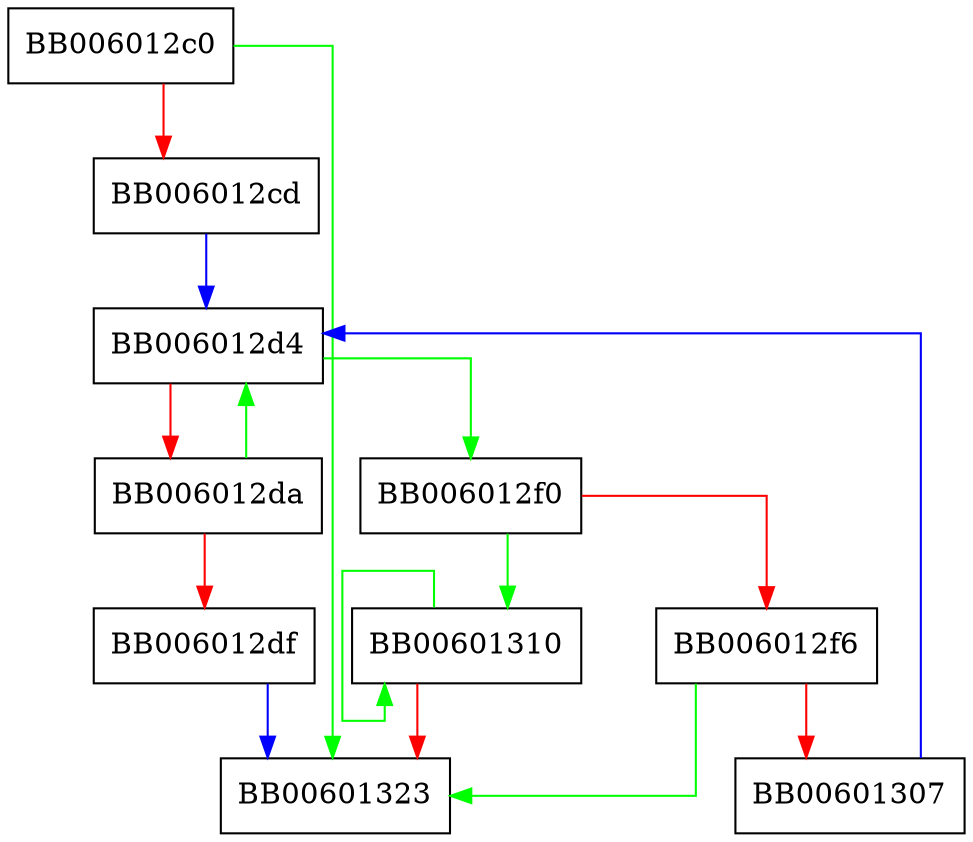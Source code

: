 digraph OPENSSL_ia32_rdrand_bytes {
  node [shape="box"];
  graph [splines=ortho];
  BB006012c0 -> BB00601323 [color="green"];
  BB006012c0 -> BB006012cd [color="red"];
  BB006012cd -> BB006012d4 [color="blue"];
  BB006012d4 -> BB006012f0 [color="green"];
  BB006012d4 -> BB006012da [color="red"];
  BB006012da -> BB006012d4 [color="green"];
  BB006012da -> BB006012df [color="red"];
  BB006012df -> BB00601323 [color="blue"];
  BB006012f0 -> BB00601310 [color="green"];
  BB006012f0 -> BB006012f6 [color="red"];
  BB006012f6 -> BB00601323 [color="green"];
  BB006012f6 -> BB00601307 [color="red"];
  BB00601307 -> BB006012d4 [color="blue"];
  BB00601310 -> BB00601310 [color="green"];
  BB00601310 -> BB00601323 [color="red"];
}
